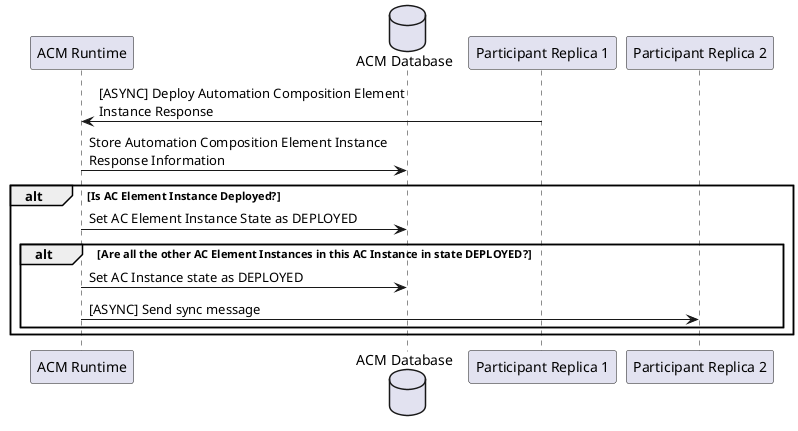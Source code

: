 @startuml

participant "ACM Runtime"
database "ACM Database"
participant "Participant Replica 1"
participant "Participant Replica 2"

"ACM Runtime" <- "Participant Replica 1": [ASYNC] Deploy Automation Composition Element \nInstance Response
"ACM Runtime" -> "ACM Database": Store Automation Composition Element Instance \nResponse Information

alt Is AC Element Instance Deployed?
 "ACM Runtime" -> "ACM Database": Set AC Element Instance State as DEPLOYED
 alt Are all the other AC Element Instances in this AC Instance in state DEPLOYED?
  "ACM Runtime" -> "ACM Database": Set AC Instance state as DEPLOYED
  "ACM Runtime" -> "Participant Replica 2": [ASYNC] Send sync message
 end
end

@enduml
